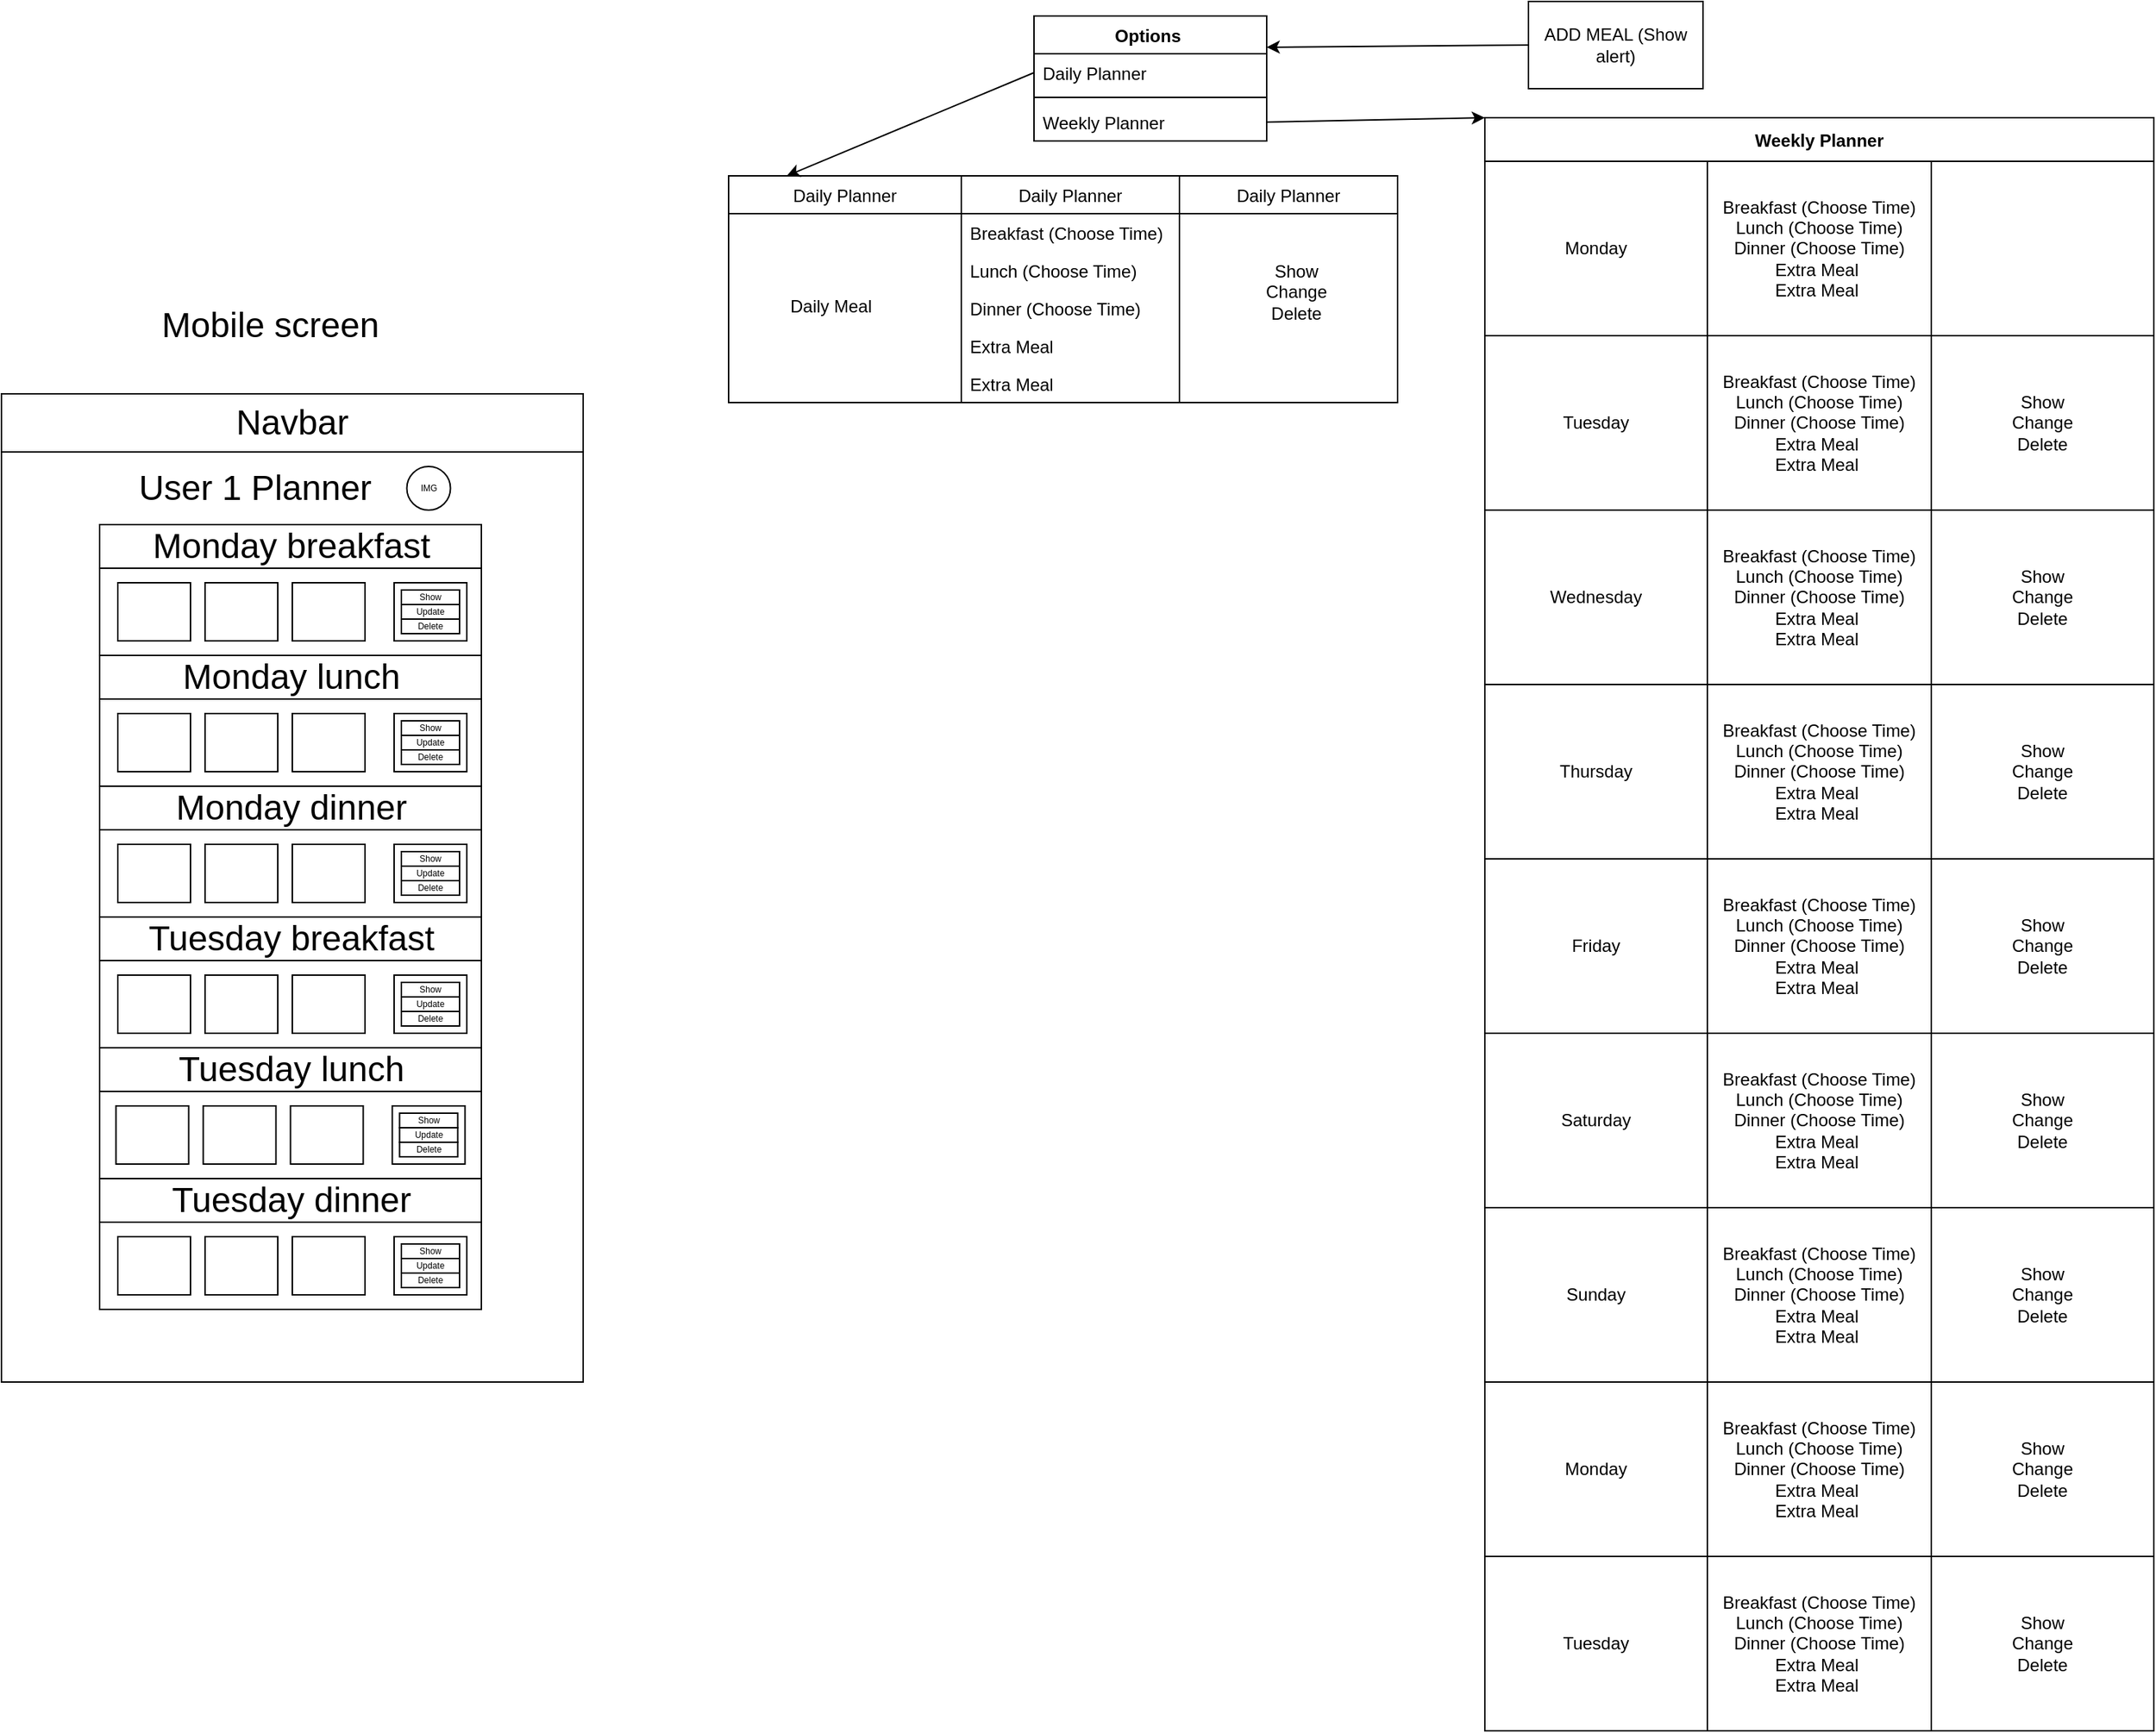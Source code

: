 <mxfile>
    <diagram id="pqY309hfnbzZIOM1RfYN" name="Page-1">
        <mxGraphModel dx="2315" dy="2070" grid="1" gridSize="10" guides="1" tooltips="1" connect="1" arrows="1" fold="1" page="1" pageScale="1" pageWidth="850" pageHeight="1100" background="none" math="0" shadow="0">
            <root>
                <mxCell id="0"/>
                <mxCell id="1" parent="0"/>
                <mxCell id="2" value="Weekly Planner" style="shape=table;startSize=30;container=1;collapsible=0;childLayout=tableLayout;fontStyle=1;align=center;" parent="1" vertex="1">
                    <mxGeometry x="350" y="90" width="460" height="1110" as="geometry"/>
                </mxCell>
                <mxCell id="3" value="" style="shape=tableRow;horizontal=0;startSize=0;swimlaneHead=0;swimlaneBody=0;top=0;left=0;bottom=0;right=0;collapsible=0;dropTarget=0;fillColor=none;points=[[0,0.5],[1,0.5]];portConstraint=eastwest;" parent="2" vertex="1">
                    <mxGeometry y="30" width="460" height="120" as="geometry"/>
                </mxCell>
                <mxCell id="4" value="Monday" style="shape=partialRectangle;html=1;whiteSpace=wrap;connectable=0;fillColor=none;top=0;left=0;bottom=0;right=0;overflow=hidden;" parent="3" vertex="1">
                    <mxGeometry width="153" height="120" as="geometry">
                        <mxRectangle width="153" height="120" as="alternateBounds"/>
                    </mxGeometry>
                </mxCell>
                <mxCell id="5" value="&lt;span style=&quot;text-align: left;&quot;&gt;Breakfast (Choose Time)&lt;br&gt;&lt;/span&gt;&lt;span style=&quot;text-align: left;&quot;&gt;Lunch (Choose Time)&lt;br&gt;&lt;/span&gt;&lt;span style=&quot;text-align: left;&quot;&gt;Dinner (Choose Time)&lt;br&gt;&lt;/span&gt;&lt;span style=&quot;text-align: left;&quot;&gt;Extra Meal&amp;nbsp;&lt;br&gt;&lt;/span&gt;&lt;span style=&quot;text-align: left;&quot;&gt;Extra Meal&amp;nbsp;&lt;/span&gt;&lt;span style=&quot;text-align: left;&quot;&gt;&lt;br&gt;&lt;/span&gt;" style="shape=partialRectangle;html=1;whiteSpace=wrap;connectable=0;fillColor=none;top=0;left=0;bottom=0;right=0;overflow=hidden;" parent="3" vertex="1">
                    <mxGeometry x="153" width="154" height="120" as="geometry">
                        <mxRectangle width="154" height="120" as="alternateBounds"/>
                    </mxGeometry>
                </mxCell>
                <mxCell id="6" value="" style="shape=partialRectangle;html=1;whiteSpace=wrap;connectable=0;fillColor=none;top=0;left=0;bottom=0;right=0;overflow=hidden;" parent="3" vertex="1">
                    <mxGeometry x="307" width="153" height="120" as="geometry">
                        <mxRectangle width="153" height="120" as="alternateBounds"/>
                    </mxGeometry>
                </mxCell>
                <mxCell id="7" value="" style="shape=tableRow;horizontal=0;startSize=0;swimlaneHead=0;swimlaneBody=0;top=0;left=0;bottom=0;right=0;collapsible=0;dropTarget=0;fillColor=none;points=[[0,0.5],[1,0.5]];portConstraint=eastwest;" parent="2" vertex="1">
                    <mxGeometry y="150" width="460" height="120" as="geometry"/>
                </mxCell>
                <mxCell id="8" value="Tuesday" style="shape=partialRectangle;html=1;whiteSpace=wrap;connectable=0;fillColor=none;top=0;left=0;bottom=0;right=0;overflow=hidden;" parent="7" vertex="1">
                    <mxGeometry width="153" height="120" as="geometry">
                        <mxRectangle width="153" height="120" as="alternateBounds"/>
                    </mxGeometry>
                </mxCell>
                <mxCell id="9" value="&lt;span style=&quot;text-align: left;&quot;&gt;Breakfast (Choose Time)&lt;br&gt;&lt;/span&gt;&lt;span style=&quot;text-align: left;&quot;&gt;Lunch (Choose Time)&lt;br&gt;&lt;/span&gt;&lt;span style=&quot;text-align: left;&quot;&gt;Dinner (Choose Time)&lt;br&gt;&lt;/span&gt;&lt;span style=&quot;text-align: left;&quot;&gt;Extra Meal&amp;nbsp;&lt;br&gt;&lt;/span&gt;&lt;span style=&quot;text-align: left;&quot;&gt;Extra Meal&amp;nbsp;&lt;/span&gt;" style="shape=partialRectangle;html=1;whiteSpace=wrap;connectable=0;fillColor=none;top=0;left=0;bottom=0;right=0;overflow=hidden;" parent="7" vertex="1">
                    <mxGeometry x="153" width="154" height="120" as="geometry">
                        <mxRectangle width="154" height="120" as="alternateBounds"/>
                    </mxGeometry>
                </mxCell>
                <mxCell id="10" value="Show&lt;br&gt;Change&lt;br&gt;Delete" style="shape=partialRectangle;html=1;whiteSpace=wrap;connectable=0;fillColor=none;top=0;left=0;bottom=0;right=0;overflow=hidden;" parent="7" vertex="1">
                    <mxGeometry x="307" width="153" height="120" as="geometry">
                        <mxRectangle width="153" height="120" as="alternateBounds"/>
                    </mxGeometry>
                </mxCell>
                <mxCell id="11" value="" style="shape=tableRow;horizontal=0;startSize=0;swimlaneHead=0;swimlaneBody=0;top=0;left=0;bottom=0;right=0;collapsible=0;dropTarget=0;fillColor=none;points=[[0,0.5],[1,0.5]];portConstraint=eastwest;" parent="2" vertex="1">
                    <mxGeometry y="270" width="460" height="120" as="geometry"/>
                </mxCell>
                <mxCell id="12" value="Wednesday" style="shape=partialRectangle;html=1;whiteSpace=wrap;connectable=0;fillColor=none;top=0;left=0;bottom=0;right=0;overflow=hidden;" parent="11" vertex="1">
                    <mxGeometry width="153" height="120" as="geometry">
                        <mxRectangle width="153" height="120" as="alternateBounds"/>
                    </mxGeometry>
                </mxCell>
                <mxCell id="13" value="&lt;span style=&quot;text-align: left;&quot;&gt;Breakfast (Choose Time)&lt;br&gt;&lt;/span&gt;&lt;span style=&quot;text-align: left;&quot;&gt;Lunch (Choose Time)&lt;br&gt;&lt;/span&gt;&lt;span style=&quot;text-align: left;&quot;&gt;Dinner (Choose Time)&lt;br&gt;&lt;/span&gt;&lt;span style=&quot;text-align: left;&quot;&gt;Extra Meal&amp;nbsp;&lt;br&gt;&lt;/span&gt;&lt;span style=&quot;text-align: left;&quot;&gt;Extra Meal&amp;nbsp;&lt;/span&gt;" style="shape=partialRectangle;html=1;whiteSpace=wrap;connectable=0;fillColor=none;top=0;left=0;bottom=0;right=0;overflow=hidden;" parent="11" vertex="1">
                    <mxGeometry x="153" width="154" height="120" as="geometry">
                        <mxRectangle width="154" height="120" as="alternateBounds"/>
                    </mxGeometry>
                </mxCell>
                <mxCell id="14" value="Show&lt;br&gt;Change&lt;br&gt;Delete" style="shape=partialRectangle;html=1;whiteSpace=wrap;connectable=0;fillColor=none;top=0;left=0;bottom=0;right=0;overflow=hidden;" parent="11" vertex="1">
                    <mxGeometry x="307" width="153" height="120" as="geometry">
                        <mxRectangle width="153" height="120" as="alternateBounds"/>
                    </mxGeometry>
                </mxCell>
                <mxCell id="60" value="" style="shape=tableRow;horizontal=0;startSize=0;swimlaneHead=0;swimlaneBody=0;top=0;left=0;bottom=0;right=0;collapsible=0;dropTarget=0;fillColor=none;points=[[0,0.5],[1,0.5]];portConstraint=eastwest;" parent="2" vertex="1">
                    <mxGeometry y="390" width="460" height="120" as="geometry"/>
                </mxCell>
                <mxCell id="61" value="Thursday" style="shape=partialRectangle;html=1;whiteSpace=wrap;connectable=0;fillColor=none;top=0;left=0;bottom=0;right=0;overflow=hidden;" parent="60" vertex="1">
                    <mxGeometry width="153" height="120" as="geometry">
                        <mxRectangle width="153" height="120" as="alternateBounds"/>
                    </mxGeometry>
                </mxCell>
                <mxCell id="62" value="&lt;span style=&quot;text-align: left;&quot;&gt;Breakfast (Choose Time)&lt;br&gt;&lt;/span&gt;&lt;span style=&quot;text-align: left;&quot;&gt;Lunch (Choose Time)&lt;br&gt;&lt;/span&gt;&lt;span style=&quot;text-align: left;&quot;&gt;Dinner (Choose Time)&lt;br&gt;&lt;/span&gt;&lt;span style=&quot;text-align: left;&quot;&gt;Extra Meal&amp;nbsp;&lt;br&gt;&lt;/span&gt;&lt;span style=&quot;text-align: left;&quot;&gt;Extra Meal&amp;nbsp;&lt;/span&gt;" style="shape=partialRectangle;html=1;whiteSpace=wrap;connectable=0;fillColor=none;top=0;left=0;bottom=0;right=0;overflow=hidden;" parent="60" vertex="1">
                    <mxGeometry x="153" width="154" height="120" as="geometry">
                        <mxRectangle width="154" height="120" as="alternateBounds"/>
                    </mxGeometry>
                </mxCell>
                <mxCell id="63" value="Show&lt;br&gt;Change&lt;br&gt;Delete" style="shape=partialRectangle;html=1;whiteSpace=wrap;connectable=0;fillColor=none;top=0;left=0;bottom=0;right=0;overflow=hidden;" parent="60" vertex="1">
                    <mxGeometry x="307" width="153" height="120" as="geometry">
                        <mxRectangle width="153" height="120" as="alternateBounds"/>
                    </mxGeometry>
                </mxCell>
                <mxCell id="64" value="" style="shape=tableRow;horizontal=0;startSize=0;swimlaneHead=0;swimlaneBody=0;top=0;left=0;bottom=0;right=0;collapsible=0;dropTarget=0;fillColor=none;points=[[0,0.5],[1,0.5]];portConstraint=eastwest;" parent="2" vertex="1">
                    <mxGeometry y="510" width="460" height="120" as="geometry"/>
                </mxCell>
                <mxCell id="65" value="Friday" style="shape=partialRectangle;html=1;whiteSpace=wrap;connectable=0;fillColor=none;top=0;left=0;bottom=0;right=0;overflow=hidden;" parent="64" vertex="1">
                    <mxGeometry width="153" height="120" as="geometry">
                        <mxRectangle width="153" height="120" as="alternateBounds"/>
                    </mxGeometry>
                </mxCell>
                <mxCell id="66" value="&lt;span style=&quot;text-align: left;&quot;&gt;Breakfast (Choose Time)&lt;br&gt;&lt;/span&gt;&lt;span style=&quot;text-align: left;&quot;&gt;Lunch (Choose Time)&lt;br&gt;&lt;/span&gt;&lt;span style=&quot;text-align: left;&quot;&gt;Dinner (Choose Time)&lt;br&gt;&lt;/span&gt;&lt;span style=&quot;text-align: left;&quot;&gt;Extra Meal&amp;nbsp;&lt;br&gt;&lt;/span&gt;&lt;span style=&quot;text-align: left;&quot;&gt;Extra Meal&amp;nbsp;&lt;/span&gt;" style="shape=partialRectangle;html=1;whiteSpace=wrap;connectable=0;fillColor=none;top=0;left=0;bottom=0;right=0;overflow=hidden;" parent="64" vertex="1">
                    <mxGeometry x="153" width="154" height="120" as="geometry">
                        <mxRectangle width="154" height="120" as="alternateBounds"/>
                    </mxGeometry>
                </mxCell>
                <mxCell id="67" value="Show&lt;br&gt;Change&lt;br&gt;Delete" style="shape=partialRectangle;html=1;whiteSpace=wrap;connectable=0;fillColor=none;top=0;left=0;bottom=0;right=0;overflow=hidden;" parent="64" vertex="1">
                    <mxGeometry x="307" width="153" height="120" as="geometry">
                        <mxRectangle width="153" height="120" as="alternateBounds"/>
                    </mxGeometry>
                </mxCell>
                <mxCell id="68" value="" style="shape=tableRow;horizontal=0;startSize=0;swimlaneHead=0;swimlaneBody=0;top=0;left=0;bottom=0;right=0;collapsible=0;dropTarget=0;fillColor=none;points=[[0,0.5],[1,0.5]];portConstraint=eastwest;" parent="2" vertex="1">
                    <mxGeometry y="630" width="460" height="120" as="geometry"/>
                </mxCell>
                <mxCell id="69" value="Saturday" style="shape=partialRectangle;html=1;whiteSpace=wrap;connectable=0;fillColor=none;top=0;left=0;bottom=0;right=0;overflow=hidden;" parent="68" vertex="1">
                    <mxGeometry width="153" height="120" as="geometry">
                        <mxRectangle width="153" height="120" as="alternateBounds"/>
                    </mxGeometry>
                </mxCell>
                <mxCell id="70" value="&lt;span style=&quot;text-align: left;&quot;&gt;Breakfast (Choose Time)&lt;br&gt;&lt;/span&gt;&lt;span style=&quot;text-align: left;&quot;&gt;Lunch (Choose Time)&lt;br&gt;&lt;/span&gt;&lt;span style=&quot;text-align: left;&quot;&gt;Dinner (Choose Time)&lt;br&gt;&lt;/span&gt;&lt;span style=&quot;text-align: left;&quot;&gt;Extra Meal&amp;nbsp;&lt;br&gt;&lt;/span&gt;&lt;span style=&quot;text-align: left;&quot;&gt;Extra Meal&amp;nbsp;&lt;/span&gt;" style="shape=partialRectangle;html=1;whiteSpace=wrap;connectable=0;fillColor=none;top=0;left=0;bottom=0;right=0;overflow=hidden;" parent="68" vertex="1">
                    <mxGeometry x="153" width="154" height="120" as="geometry">
                        <mxRectangle width="154" height="120" as="alternateBounds"/>
                    </mxGeometry>
                </mxCell>
                <mxCell id="71" value="Show&lt;br&gt;Change&lt;br&gt;Delete" style="shape=partialRectangle;html=1;whiteSpace=wrap;connectable=0;fillColor=none;top=0;left=0;bottom=0;right=0;overflow=hidden;" parent="68" vertex="1">
                    <mxGeometry x="307" width="153" height="120" as="geometry">
                        <mxRectangle width="153" height="120" as="alternateBounds"/>
                    </mxGeometry>
                </mxCell>
                <mxCell id="72" value="" style="shape=tableRow;horizontal=0;startSize=0;swimlaneHead=0;swimlaneBody=0;top=0;left=0;bottom=0;right=0;collapsible=0;dropTarget=0;fillColor=none;points=[[0,0.5],[1,0.5]];portConstraint=eastwest;" parent="2" vertex="1">
                    <mxGeometry y="750" width="460" height="120" as="geometry"/>
                </mxCell>
                <mxCell id="73" value="Sunday" style="shape=partialRectangle;html=1;whiteSpace=wrap;connectable=0;fillColor=none;top=0;left=0;bottom=0;right=0;overflow=hidden;" parent="72" vertex="1">
                    <mxGeometry width="153" height="120" as="geometry">
                        <mxRectangle width="153" height="120" as="alternateBounds"/>
                    </mxGeometry>
                </mxCell>
                <mxCell id="74" value="&lt;span style=&quot;text-align: left;&quot;&gt;Breakfast (Choose Time)&lt;br&gt;&lt;/span&gt;&lt;span style=&quot;text-align: left;&quot;&gt;Lunch (Choose Time)&lt;br&gt;&lt;/span&gt;&lt;span style=&quot;text-align: left;&quot;&gt;Dinner (Choose Time)&lt;br&gt;&lt;/span&gt;&lt;span style=&quot;text-align: left;&quot;&gt;Extra Meal&amp;nbsp;&lt;br&gt;&lt;/span&gt;&lt;span style=&quot;text-align: left;&quot;&gt;Extra Meal&amp;nbsp;&lt;/span&gt;" style="shape=partialRectangle;html=1;whiteSpace=wrap;connectable=0;fillColor=none;top=0;left=0;bottom=0;right=0;overflow=hidden;" parent="72" vertex="1">
                    <mxGeometry x="153" width="154" height="120" as="geometry">
                        <mxRectangle width="154" height="120" as="alternateBounds"/>
                    </mxGeometry>
                </mxCell>
                <mxCell id="75" value="Show&lt;br&gt;Change&lt;br&gt;Delete" style="shape=partialRectangle;html=1;whiteSpace=wrap;connectable=0;fillColor=none;top=0;left=0;bottom=0;right=0;overflow=hidden;" parent="72" vertex="1">
                    <mxGeometry x="307" width="153" height="120" as="geometry">
                        <mxRectangle width="153" height="120" as="alternateBounds"/>
                    </mxGeometry>
                </mxCell>
                <mxCell id="78" value="" style="shape=tableRow;horizontal=0;startSize=0;swimlaneHead=0;swimlaneBody=0;top=0;left=0;bottom=0;right=0;collapsible=0;dropTarget=0;fillColor=none;points=[[0,0.5],[1,0.5]];portConstraint=eastwest;" parent="2" vertex="1">
                    <mxGeometry y="870" width="460" height="120" as="geometry"/>
                </mxCell>
                <mxCell id="79" value="Monday" style="shape=partialRectangle;html=1;whiteSpace=wrap;connectable=0;fillColor=none;top=0;left=0;bottom=0;right=0;overflow=hidden;" parent="78" vertex="1">
                    <mxGeometry width="153" height="120" as="geometry">
                        <mxRectangle width="153" height="120" as="alternateBounds"/>
                    </mxGeometry>
                </mxCell>
                <mxCell id="80" value="&lt;span style=&quot;text-align: left;&quot;&gt;Breakfast (Choose Time)&lt;br&gt;&lt;/span&gt;&lt;span style=&quot;text-align: left;&quot;&gt;Lunch (Choose Time)&lt;br&gt;&lt;/span&gt;&lt;span style=&quot;text-align: left;&quot;&gt;Dinner (Choose Time)&lt;br&gt;&lt;/span&gt;&lt;span style=&quot;text-align: left;&quot;&gt;Extra Meal&amp;nbsp;&lt;br&gt;&lt;/span&gt;&lt;span style=&quot;text-align: left;&quot;&gt;Extra Meal&amp;nbsp;&lt;/span&gt;&lt;span style=&quot;text-align: left;&quot;&gt;&lt;br&gt;&lt;/span&gt;" style="shape=partialRectangle;html=1;whiteSpace=wrap;connectable=0;fillColor=none;top=0;left=0;bottom=0;right=0;overflow=hidden;" parent="78" vertex="1">
                    <mxGeometry x="153" width="154" height="120" as="geometry">
                        <mxRectangle width="154" height="120" as="alternateBounds"/>
                    </mxGeometry>
                </mxCell>
                <mxCell id="81" value="Show&lt;br&gt;Change&lt;br&gt;Delete" style="shape=partialRectangle;html=1;whiteSpace=wrap;connectable=0;fillColor=none;top=0;left=0;bottom=0;right=0;overflow=hidden;" parent="78" vertex="1">
                    <mxGeometry x="307" width="153" height="120" as="geometry">
                        <mxRectangle width="153" height="120" as="alternateBounds"/>
                    </mxGeometry>
                </mxCell>
                <mxCell id="82" value="" style="shape=tableRow;horizontal=0;startSize=0;swimlaneHead=0;swimlaneBody=0;top=0;left=0;bottom=0;right=0;collapsible=0;dropTarget=0;fillColor=none;points=[[0,0.5],[1,0.5]];portConstraint=eastwest;" parent="2" vertex="1">
                    <mxGeometry y="990" width="460" height="120" as="geometry"/>
                </mxCell>
                <mxCell id="83" value="Tuesday" style="shape=partialRectangle;html=1;whiteSpace=wrap;connectable=0;fillColor=none;top=0;left=0;bottom=0;right=0;overflow=hidden;" parent="82" vertex="1">
                    <mxGeometry width="153" height="120" as="geometry">
                        <mxRectangle width="153" height="120" as="alternateBounds"/>
                    </mxGeometry>
                </mxCell>
                <mxCell id="84" value="&lt;span style=&quot;text-align: left;&quot;&gt;Breakfast (Choose Time)&lt;br&gt;&lt;/span&gt;&lt;span style=&quot;text-align: left;&quot;&gt;Lunch (Choose Time)&lt;br&gt;&lt;/span&gt;&lt;span style=&quot;text-align: left;&quot;&gt;Dinner (Choose Time)&lt;br&gt;&lt;/span&gt;&lt;span style=&quot;text-align: left;&quot;&gt;Extra Meal&amp;nbsp;&lt;br&gt;&lt;/span&gt;&lt;span style=&quot;text-align: left;&quot;&gt;Extra Meal&amp;nbsp;&lt;/span&gt;" style="shape=partialRectangle;html=1;whiteSpace=wrap;connectable=0;fillColor=none;top=0;left=0;bottom=0;right=0;overflow=hidden;" parent="82" vertex="1">
                    <mxGeometry x="153" width="154" height="120" as="geometry">
                        <mxRectangle width="154" height="120" as="alternateBounds"/>
                    </mxGeometry>
                </mxCell>
                <mxCell id="85" value="Show&lt;br&gt;Change&lt;br&gt;Delete" style="shape=partialRectangle;html=1;whiteSpace=wrap;connectable=0;fillColor=none;top=0;left=0;bottom=0;right=0;overflow=hidden;" parent="82" vertex="1">
                    <mxGeometry x="307" width="153" height="120" as="geometry">
                        <mxRectangle width="153" height="120" as="alternateBounds"/>
                    </mxGeometry>
                </mxCell>
                <mxCell id="21" style="edgeStyle=none;html=1;exitX=0;exitY=0.5;exitDx=0;exitDy=0;entryX=1;entryY=0.25;entryDx=0;entryDy=0;" parent="1" source="15" target="17" edge="1">
                    <mxGeometry relative="1" as="geometry"/>
                </mxCell>
                <mxCell id="15" value="ADD MEAL (Show alert)" style="rounded=0;whiteSpace=wrap;html=1;" parent="1" vertex="1">
                    <mxGeometry x="380" y="10" width="120" height="60" as="geometry"/>
                </mxCell>
                <mxCell id="17" value="Options " style="swimlane;fontStyle=1;align=center;verticalAlign=top;childLayout=stackLayout;horizontal=1;startSize=26;horizontalStack=0;resizeParent=1;resizeParentMax=0;resizeLast=0;collapsible=1;marginBottom=0;" parent="1" vertex="1">
                    <mxGeometry x="40" y="20" width="160" height="86" as="geometry"/>
                </mxCell>
                <mxCell id="18" value="Daily Planner" style="text;strokeColor=none;fillColor=none;align=left;verticalAlign=top;spacingLeft=4;spacingRight=4;overflow=hidden;rotatable=0;points=[[0,0.5],[1,0.5]];portConstraint=eastwest;" parent="17" vertex="1">
                    <mxGeometry y="26" width="160" height="26" as="geometry"/>
                </mxCell>
                <mxCell id="19" value="" style="line;strokeWidth=1;fillColor=none;align=left;verticalAlign=middle;spacingTop=-1;spacingLeft=3;spacingRight=3;rotatable=0;labelPosition=right;points=[];portConstraint=eastwest;strokeColor=inherit;" parent="17" vertex="1">
                    <mxGeometry y="52" width="160" height="8" as="geometry"/>
                </mxCell>
                <mxCell id="20" value="Weekly Planner" style="text;strokeColor=none;fillColor=none;align=left;verticalAlign=top;spacingLeft=4;spacingRight=4;overflow=hidden;rotatable=0;points=[[0,0.5],[1,0.5]];portConstraint=eastwest;" parent="17" vertex="1">
                    <mxGeometry y="60" width="160" height="26" as="geometry"/>
                </mxCell>
                <mxCell id="22" style="edgeStyle=none;html=1;exitX=1;exitY=0.5;exitDx=0;exitDy=0;entryX=0;entryY=0;entryDx=0;entryDy=0;" parent="1" source="20" target="2" edge="1">
                    <mxGeometry relative="1" as="geometry"/>
                </mxCell>
                <mxCell id="36" style="edgeStyle=none;html=1;exitX=0;exitY=0.5;exitDx=0;exitDy=0;entryX=0.25;entryY=0;entryDx=0;entryDy=0;" parent="1" source="18" target="48" edge="1">
                    <mxGeometry relative="1" as="geometry">
                        <mxPoint x="-20" y="150" as="targetPoint"/>
                    </mxGeometry>
                </mxCell>
                <mxCell id="48" value="Daily Planner" style="swimlane;fontStyle=0;childLayout=stackLayout;horizontal=1;startSize=26;fillColor=none;horizontalStack=0;resizeParent=1;resizeParentMax=0;resizeLast=0;collapsible=1;marginBottom=0;" parent="1" vertex="1">
                    <mxGeometry x="-170" y="130" width="160" height="156" as="geometry"/>
                </mxCell>
                <mxCell id="91" value="Daily Planner" style="swimlane;fontStyle=0;childLayout=stackLayout;horizontal=1;startSize=26;fillColor=none;horizontalStack=0;resizeParent=1;resizeParentMax=0;resizeLast=0;collapsible=1;marginBottom=0;" parent="1" vertex="1">
                    <mxGeometry x="-10" y="130" width="150" height="156" as="geometry"/>
                </mxCell>
                <mxCell id="92" value="Breakfast (Choose Time)" style="text;strokeColor=none;fillColor=none;align=left;verticalAlign=top;spacingLeft=4;spacingRight=4;overflow=hidden;rotatable=0;points=[[0,0.5],[1,0.5]];portConstraint=eastwest;" parent="91" vertex="1">
                    <mxGeometry y="26" width="150" height="26" as="geometry"/>
                </mxCell>
                <mxCell id="93" value="Lunch (Choose Time)" style="text;strokeColor=none;fillColor=none;align=left;verticalAlign=top;spacingLeft=4;spacingRight=4;overflow=hidden;rotatable=0;points=[[0,0.5],[1,0.5]];portConstraint=eastwest;" parent="91" vertex="1">
                    <mxGeometry y="52" width="150" height="26" as="geometry"/>
                </mxCell>
                <mxCell id="94" value="Dinner (Choose Time)" style="text;strokeColor=none;fillColor=none;align=left;verticalAlign=top;spacingLeft=4;spacingRight=4;overflow=hidden;rotatable=0;points=[[0,0.5],[1,0.5]];portConstraint=eastwest;" parent="91" vertex="1">
                    <mxGeometry y="78" width="150" height="26" as="geometry"/>
                </mxCell>
                <mxCell id="95" value="Extra Meal " style="text;strokeColor=none;fillColor=none;align=left;verticalAlign=top;spacingLeft=4;spacingRight=4;overflow=hidden;rotatable=0;points=[[0,0.5],[1,0.5]];portConstraint=eastwest;" parent="91" vertex="1">
                    <mxGeometry y="104" width="150" height="26" as="geometry"/>
                </mxCell>
                <mxCell id="96" value="Extra Meal" style="text;strokeColor=none;fillColor=none;align=left;verticalAlign=top;spacingLeft=4;spacingRight=4;overflow=hidden;rotatable=0;points=[[0,0.5],[1,0.5]];portConstraint=eastwest;" parent="91" vertex="1">
                    <mxGeometry y="130" width="150" height="26" as="geometry"/>
                </mxCell>
                <mxCell id="97" value="Daily Planner" style="swimlane;fontStyle=0;childLayout=stackLayout;horizontal=1;startSize=26;fillColor=none;horizontalStack=0;resizeParent=1;resizeParentMax=0;resizeLast=0;collapsible=1;marginBottom=0;" parent="1" vertex="1">
                    <mxGeometry x="140" y="130" width="150" height="156" as="geometry"/>
                </mxCell>
                <mxCell id="103" value="Daily Meal" style="text;html=1;align=center;verticalAlign=middle;resizable=0;points=[];autosize=1;strokeColor=none;fillColor=none;" parent="1" vertex="1">
                    <mxGeometry x="-140" y="205" width="80" height="30" as="geometry"/>
                </mxCell>
                <mxCell id="104" value="&lt;span style=&quot;&quot;&gt;Show&lt;/span&gt;&lt;br style=&quot;&quot;&gt;&lt;span style=&quot;&quot;&gt;Change&lt;/span&gt;&lt;br style=&quot;&quot;&gt;&lt;span style=&quot;&quot;&gt;Delete&lt;/span&gt;" style="text;html=1;align=center;verticalAlign=middle;resizable=0;points=[];autosize=1;strokeColor=none;fillColor=none;" parent="1" vertex="1">
                    <mxGeometry x="185" y="180" width="70" height="60" as="geometry"/>
                </mxCell>
                <mxCell id="105" value="&lt;p style=&quot;line-height: 120%;&quot;&gt;&lt;font style=&quot;font-size: 24px;&quot;&gt;Mobile screen&lt;/font&gt;&lt;/p&gt;" style="text;html=1;strokeColor=none;fillColor=none;align=center;verticalAlign=middle;whiteSpace=wrap;rounded=0;" vertex="1" parent="1">
                    <mxGeometry x="-605" y="210" width="240" height="50" as="geometry"/>
                </mxCell>
                <mxCell id="109" value="" style="rounded=0;whiteSpace=wrap;html=1;fontSize=24;" vertex="1" parent="1">
                    <mxGeometry x="-670" y="280" width="400" height="680" as="geometry"/>
                </mxCell>
                <mxCell id="110" value="Navbar" style="rounded=0;whiteSpace=wrap;html=1;fontSize=24;" vertex="1" parent="1">
                    <mxGeometry x="-670" y="280" width="400" height="40" as="geometry"/>
                </mxCell>
                <mxCell id="111" value="" style="rounded=0;whiteSpace=wrap;html=1;fontSize=24;" vertex="1" parent="1">
                    <mxGeometry x="-602.5" y="370" width="262.5" height="540" as="geometry"/>
                </mxCell>
                <mxCell id="112" value="User 1 Planner" style="text;html=1;strokeColor=none;fillColor=none;align=center;verticalAlign=middle;whiteSpace=wrap;rounded=0;fontSize=24;" vertex="1" parent="1">
                    <mxGeometry x="-591.25" y="330" width="191.25" height="30" as="geometry"/>
                </mxCell>
                <mxCell id="113" value="Monday breakfast" style="rounded=0;whiteSpace=wrap;html=1;fontSize=24;" vertex="1" parent="1">
                    <mxGeometry x="-602.5" y="370" width="262.5" height="30" as="geometry"/>
                </mxCell>
                <mxCell id="114" value="Monday lunch" style="rounded=0;whiteSpace=wrap;html=1;fontSize=24;" vertex="1" parent="1">
                    <mxGeometry x="-602.5" y="460" width="262.5" height="30" as="geometry"/>
                </mxCell>
                <mxCell id="115" value="Monday dinner" style="rounded=0;whiteSpace=wrap;html=1;fontSize=24;" vertex="1" parent="1">
                    <mxGeometry x="-602.5" y="550" width="262.5" height="30" as="geometry"/>
                </mxCell>
                <mxCell id="116" value="Tuesday breakfast" style="rounded=0;whiteSpace=wrap;html=1;fontSize=24;" vertex="1" parent="1">
                    <mxGeometry x="-602.5" y="640" width="262.5" height="30" as="geometry"/>
                </mxCell>
                <mxCell id="117" value="Tuesday lunch" style="rounded=0;whiteSpace=wrap;html=1;fontSize=24;" vertex="1" parent="1">
                    <mxGeometry x="-602.5" y="730" width="262.5" height="30" as="geometry"/>
                </mxCell>
                <mxCell id="118" value="Tuesday dinner" style="rounded=0;whiteSpace=wrap;html=1;fontSize=24;" vertex="1" parent="1">
                    <mxGeometry x="-602.5" y="820" width="262.5" height="30" as="geometry"/>
                </mxCell>
                <mxCell id="119" value="" style="rounded=0;whiteSpace=wrap;html=1;fontSize=24;" vertex="1" parent="1">
                    <mxGeometry x="-590" y="410" width="50" height="40" as="geometry"/>
                </mxCell>
                <mxCell id="120" value="" style="rounded=0;whiteSpace=wrap;html=1;fontSize=24;" vertex="1" parent="1">
                    <mxGeometry x="-530" y="410" width="50" height="40" as="geometry"/>
                </mxCell>
                <mxCell id="121" value="" style="rounded=0;whiteSpace=wrap;html=1;fontSize=24;" vertex="1" parent="1">
                    <mxGeometry x="-470" y="410" width="50" height="40" as="geometry"/>
                </mxCell>
                <mxCell id="122" value="" style="rounded=0;whiteSpace=wrap;html=1;fontSize=24;" vertex="1" parent="1">
                    <mxGeometry x="-400" y="410" width="50" height="40" as="geometry"/>
                </mxCell>
                <mxCell id="123" value="" style="rounded=0;whiteSpace=wrap;html=1;fontSize=24;" vertex="1" parent="1">
                    <mxGeometry x="-395" y="415" width="40" height="10" as="geometry"/>
                </mxCell>
                <mxCell id="124" value="" style="rounded=0;whiteSpace=wrap;html=1;fontSize=24;" vertex="1" parent="1">
                    <mxGeometry x="-395" y="425" width="40" height="10" as="geometry"/>
                </mxCell>
                <mxCell id="125" value="" style="rounded=0;whiteSpace=wrap;html=1;fontSize=24;" vertex="1" parent="1">
                    <mxGeometry x="-395" y="435" width="40" height="10" as="geometry"/>
                </mxCell>
                <mxCell id="126" value="Show" style="text;html=1;strokeColor=none;fillColor=none;align=center;verticalAlign=middle;whiteSpace=wrap;rounded=0;fontSize=6;" vertex="1" parent="1">
                    <mxGeometry x="-390" y="417.5" width="30" height="5" as="geometry"/>
                </mxCell>
                <mxCell id="127" value="Update" style="text;html=1;strokeColor=none;fillColor=none;align=center;verticalAlign=middle;whiteSpace=wrap;rounded=0;fontSize=6;" vertex="1" parent="1">
                    <mxGeometry x="-390" y="427.5" width="30" height="5" as="geometry"/>
                </mxCell>
                <mxCell id="128" value="Delete" style="text;html=1;strokeColor=none;fillColor=none;align=center;verticalAlign=middle;whiteSpace=wrap;rounded=0;fontSize=6;" vertex="1" parent="1">
                    <mxGeometry x="-390" y="437.5" width="30" height="5" as="geometry"/>
                </mxCell>
                <mxCell id="138" value="" style="rounded=0;whiteSpace=wrap;html=1;fontSize=24;" vertex="1" parent="1">
                    <mxGeometry x="-590" y="500" width="50" height="40" as="geometry"/>
                </mxCell>
                <mxCell id="139" value="" style="rounded=0;whiteSpace=wrap;html=1;fontSize=24;" vertex="1" parent="1">
                    <mxGeometry x="-530" y="500" width="50" height="40" as="geometry"/>
                </mxCell>
                <mxCell id="140" value="" style="rounded=0;whiteSpace=wrap;html=1;fontSize=24;" vertex="1" parent="1">
                    <mxGeometry x="-470" y="500" width="50" height="40" as="geometry"/>
                </mxCell>
                <mxCell id="141" value="" style="rounded=0;whiteSpace=wrap;html=1;fontSize=24;" vertex="1" parent="1">
                    <mxGeometry x="-400" y="500" width="50" height="40" as="geometry"/>
                </mxCell>
                <mxCell id="142" value="" style="rounded=0;whiteSpace=wrap;html=1;fontSize=24;" vertex="1" parent="1">
                    <mxGeometry x="-395" y="505" width="40" height="10" as="geometry"/>
                </mxCell>
                <mxCell id="143" value="" style="rounded=0;whiteSpace=wrap;html=1;fontSize=24;" vertex="1" parent="1">
                    <mxGeometry x="-395" y="515" width="40" height="10" as="geometry"/>
                </mxCell>
                <mxCell id="144" value="" style="rounded=0;whiteSpace=wrap;html=1;fontSize=24;" vertex="1" parent="1">
                    <mxGeometry x="-395" y="525" width="40" height="10" as="geometry"/>
                </mxCell>
                <mxCell id="145" value="Show" style="text;html=1;strokeColor=none;fillColor=none;align=center;verticalAlign=middle;whiteSpace=wrap;rounded=0;fontSize=6;" vertex="1" parent="1">
                    <mxGeometry x="-390" y="507.5" width="30" height="5" as="geometry"/>
                </mxCell>
                <mxCell id="146" value="Update" style="text;html=1;strokeColor=none;fillColor=none;align=center;verticalAlign=middle;whiteSpace=wrap;rounded=0;fontSize=6;" vertex="1" parent="1">
                    <mxGeometry x="-390" y="517.5" width="30" height="5" as="geometry"/>
                </mxCell>
                <mxCell id="147" value="Delete" style="text;html=1;strokeColor=none;fillColor=none;align=center;verticalAlign=middle;whiteSpace=wrap;rounded=0;fontSize=6;" vertex="1" parent="1">
                    <mxGeometry x="-390" y="527.5" width="30" height="5" as="geometry"/>
                </mxCell>
                <mxCell id="148" value="" style="rounded=0;whiteSpace=wrap;html=1;fontSize=24;" vertex="1" parent="1">
                    <mxGeometry x="-590" y="590" width="50" height="40" as="geometry"/>
                </mxCell>
                <mxCell id="149" value="" style="rounded=0;whiteSpace=wrap;html=1;fontSize=24;" vertex="1" parent="1">
                    <mxGeometry x="-530" y="590" width="50" height="40" as="geometry"/>
                </mxCell>
                <mxCell id="150" value="" style="rounded=0;whiteSpace=wrap;html=1;fontSize=24;" vertex="1" parent="1">
                    <mxGeometry x="-470" y="590" width="50" height="40" as="geometry"/>
                </mxCell>
                <mxCell id="151" value="" style="rounded=0;whiteSpace=wrap;html=1;fontSize=24;" vertex="1" parent="1">
                    <mxGeometry x="-400" y="590" width="50" height="40" as="geometry"/>
                </mxCell>
                <mxCell id="152" value="" style="rounded=0;whiteSpace=wrap;html=1;fontSize=24;" vertex="1" parent="1">
                    <mxGeometry x="-395" y="595" width="40" height="10" as="geometry"/>
                </mxCell>
                <mxCell id="153" value="" style="rounded=0;whiteSpace=wrap;html=1;fontSize=24;" vertex="1" parent="1">
                    <mxGeometry x="-395" y="605" width="40" height="10" as="geometry"/>
                </mxCell>
                <mxCell id="154" value="" style="rounded=0;whiteSpace=wrap;html=1;fontSize=24;" vertex="1" parent="1">
                    <mxGeometry x="-395" y="615" width="40" height="10" as="geometry"/>
                </mxCell>
                <mxCell id="155" value="Show" style="text;html=1;strokeColor=none;fillColor=none;align=center;verticalAlign=middle;whiteSpace=wrap;rounded=0;fontSize=6;" vertex="1" parent="1">
                    <mxGeometry x="-390" y="597.5" width="30" height="5" as="geometry"/>
                </mxCell>
                <mxCell id="156" value="Update" style="text;html=1;strokeColor=none;fillColor=none;align=center;verticalAlign=middle;whiteSpace=wrap;rounded=0;fontSize=6;" vertex="1" parent="1">
                    <mxGeometry x="-390" y="607.5" width="30" height="5" as="geometry"/>
                </mxCell>
                <mxCell id="157" value="Delete" style="text;html=1;strokeColor=none;fillColor=none;align=center;verticalAlign=middle;whiteSpace=wrap;rounded=0;fontSize=6;" vertex="1" parent="1">
                    <mxGeometry x="-390" y="617.5" width="30" height="5" as="geometry"/>
                </mxCell>
                <mxCell id="158" value="" style="rounded=0;whiteSpace=wrap;html=1;fontSize=24;" vertex="1" parent="1">
                    <mxGeometry x="-590" y="680" width="50" height="40" as="geometry"/>
                </mxCell>
                <mxCell id="159" value="" style="rounded=0;whiteSpace=wrap;html=1;fontSize=24;" vertex="1" parent="1">
                    <mxGeometry x="-530" y="680" width="50" height="40" as="geometry"/>
                </mxCell>
                <mxCell id="160" value="" style="rounded=0;whiteSpace=wrap;html=1;fontSize=24;" vertex="1" parent="1">
                    <mxGeometry x="-470" y="680" width="50" height="40" as="geometry"/>
                </mxCell>
                <mxCell id="161" value="" style="rounded=0;whiteSpace=wrap;html=1;fontSize=24;" vertex="1" parent="1">
                    <mxGeometry x="-400" y="680" width="50" height="40" as="geometry"/>
                </mxCell>
                <mxCell id="162" value="" style="rounded=0;whiteSpace=wrap;html=1;fontSize=24;" vertex="1" parent="1">
                    <mxGeometry x="-395" y="685" width="40" height="10" as="geometry"/>
                </mxCell>
                <mxCell id="163" value="" style="rounded=0;whiteSpace=wrap;html=1;fontSize=24;" vertex="1" parent="1">
                    <mxGeometry x="-395" y="695" width="40" height="10" as="geometry"/>
                </mxCell>
                <mxCell id="164" value="" style="rounded=0;whiteSpace=wrap;html=1;fontSize=24;" vertex="1" parent="1">
                    <mxGeometry x="-395" y="705" width="40" height="10" as="geometry"/>
                </mxCell>
                <mxCell id="165" value="Show" style="text;html=1;strokeColor=none;fillColor=none;align=center;verticalAlign=middle;whiteSpace=wrap;rounded=0;fontSize=6;" vertex="1" parent="1">
                    <mxGeometry x="-390" y="687.5" width="30" height="5" as="geometry"/>
                </mxCell>
                <mxCell id="166" value="Update" style="text;html=1;strokeColor=none;fillColor=none;align=center;verticalAlign=middle;whiteSpace=wrap;rounded=0;fontSize=6;" vertex="1" parent="1">
                    <mxGeometry x="-390" y="697.5" width="30" height="5" as="geometry"/>
                </mxCell>
                <mxCell id="167" value="Delete" style="text;html=1;strokeColor=none;fillColor=none;align=center;verticalAlign=middle;whiteSpace=wrap;rounded=0;fontSize=6;" vertex="1" parent="1">
                    <mxGeometry x="-390" y="707.5" width="30" height="5" as="geometry"/>
                </mxCell>
                <mxCell id="168" value="" style="rounded=0;whiteSpace=wrap;html=1;fontSize=24;" vertex="1" parent="1">
                    <mxGeometry x="-591.25" y="770" width="50" height="40" as="geometry"/>
                </mxCell>
                <mxCell id="169" value="" style="rounded=0;whiteSpace=wrap;html=1;fontSize=24;" vertex="1" parent="1">
                    <mxGeometry x="-531.25" y="770" width="50" height="40" as="geometry"/>
                </mxCell>
                <mxCell id="170" value="" style="rounded=0;whiteSpace=wrap;html=1;fontSize=24;" vertex="1" parent="1">
                    <mxGeometry x="-471.25" y="770" width="50" height="40" as="geometry"/>
                </mxCell>
                <mxCell id="171" value="" style="rounded=0;whiteSpace=wrap;html=1;fontSize=24;" vertex="1" parent="1">
                    <mxGeometry x="-401.25" y="770" width="50" height="40" as="geometry"/>
                </mxCell>
                <mxCell id="172" value="" style="rounded=0;whiteSpace=wrap;html=1;fontSize=24;" vertex="1" parent="1">
                    <mxGeometry x="-396.25" y="775" width="40" height="10" as="geometry"/>
                </mxCell>
                <mxCell id="173" value="" style="rounded=0;whiteSpace=wrap;html=1;fontSize=24;" vertex="1" parent="1">
                    <mxGeometry x="-396.25" y="785" width="40" height="10" as="geometry"/>
                </mxCell>
                <mxCell id="174" value="" style="rounded=0;whiteSpace=wrap;html=1;fontSize=24;" vertex="1" parent="1">
                    <mxGeometry x="-396.25" y="795" width="40" height="10" as="geometry"/>
                </mxCell>
                <mxCell id="175" value="Show" style="text;html=1;strokeColor=none;fillColor=none;align=center;verticalAlign=middle;whiteSpace=wrap;rounded=0;fontSize=6;" vertex="1" parent="1">
                    <mxGeometry x="-391.25" y="777.5" width="30" height="5" as="geometry"/>
                </mxCell>
                <mxCell id="176" value="Update" style="text;html=1;strokeColor=none;fillColor=none;align=center;verticalAlign=middle;whiteSpace=wrap;rounded=0;fontSize=6;" vertex="1" parent="1">
                    <mxGeometry x="-391.25" y="787.5" width="30" height="5" as="geometry"/>
                </mxCell>
                <mxCell id="177" value="Delete" style="text;html=1;strokeColor=none;fillColor=none;align=center;verticalAlign=middle;whiteSpace=wrap;rounded=0;fontSize=6;" vertex="1" parent="1">
                    <mxGeometry x="-391.25" y="797.5" width="30" height="5" as="geometry"/>
                </mxCell>
                <mxCell id="178" value="" style="rounded=0;whiteSpace=wrap;html=1;fontSize=24;" vertex="1" parent="1">
                    <mxGeometry x="-590" y="860" width="50" height="40" as="geometry"/>
                </mxCell>
                <mxCell id="179" value="" style="rounded=0;whiteSpace=wrap;html=1;fontSize=24;" vertex="1" parent="1">
                    <mxGeometry x="-530" y="860" width="50" height="40" as="geometry"/>
                </mxCell>
                <mxCell id="180" value="" style="rounded=0;whiteSpace=wrap;html=1;fontSize=24;" vertex="1" parent="1">
                    <mxGeometry x="-470" y="860" width="50" height="40" as="geometry"/>
                </mxCell>
                <mxCell id="181" value="" style="rounded=0;whiteSpace=wrap;html=1;fontSize=24;" vertex="1" parent="1">
                    <mxGeometry x="-400" y="860" width="50" height="40" as="geometry"/>
                </mxCell>
                <mxCell id="182" value="" style="rounded=0;whiteSpace=wrap;html=1;fontSize=24;" vertex="1" parent="1">
                    <mxGeometry x="-395" y="865" width="40" height="10" as="geometry"/>
                </mxCell>
                <mxCell id="183" value="" style="rounded=0;whiteSpace=wrap;html=1;fontSize=24;" vertex="1" parent="1">
                    <mxGeometry x="-395" y="875" width="40" height="10" as="geometry"/>
                </mxCell>
                <mxCell id="184" value="" style="rounded=0;whiteSpace=wrap;html=1;fontSize=24;" vertex="1" parent="1">
                    <mxGeometry x="-395" y="885" width="40" height="10" as="geometry"/>
                </mxCell>
                <mxCell id="185" value="Show" style="text;html=1;strokeColor=none;fillColor=none;align=center;verticalAlign=middle;whiteSpace=wrap;rounded=0;fontSize=6;" vertex="1" parent="1">
                    <mxGeometry x="-390" y="867.5" width="30" height="5" as="geometry"/>
                </mxCell>
                <mxCell id="186" value="Update" style="text;html=1;strokeColor=none;fillColor=none;align=center;verticalAlign=middle;whiteSpace=wrap;rounded=0;fontSize=6;" vertex="1" parent="1">
                    <mxGeometry x="-390" y="877.5" width="30" height="5" as="geometry"/>
                </mxCell>
                <mxCell id="187" value="Delete" style="text;html=1;strokeColor=none;fillColor=none;align=center;verticalAlign=middle;whiteSpace=wrap;rounded=0;fontSize=6;" vertex="1" parent="1">
                    <mxGeometry x="-390" y="887.5" width="30" height="5" as="geometry"/>
                </mxCell>
                <mxCell id="188" value="IMG" style="ellipse;whiteSpace=wrap;html=1;aspect=fixed;fontSize=6;" vertex="1" parent="1">
                    <mxGeometry x="-391.25" y="330" width="30" height="30" as="geometry"/>
                </mxCell>
            </root>
        </mxGraphModel>
    </diagram>
</mxfile>